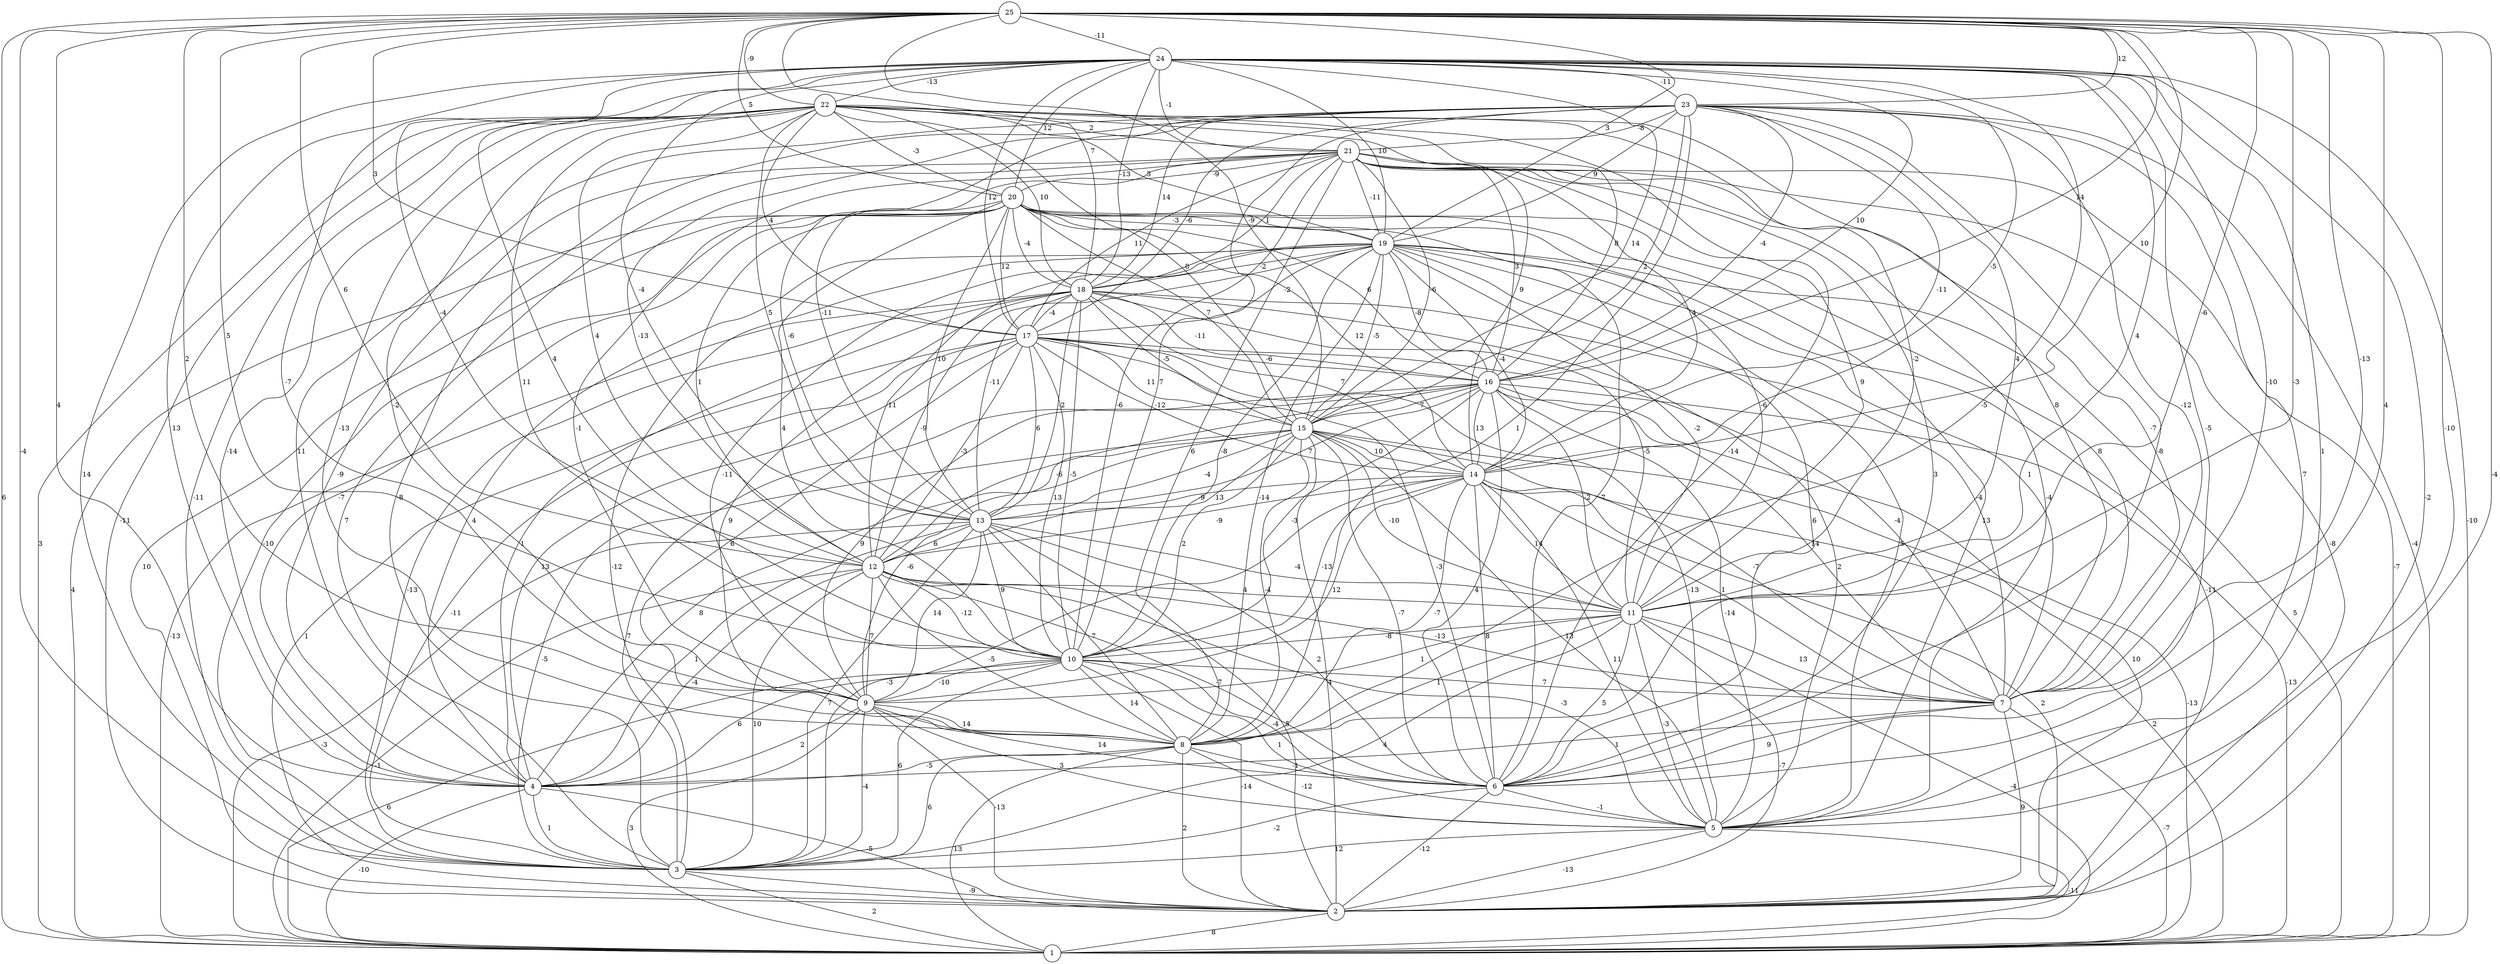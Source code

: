 graph { 
	 fontname="Helvetica,Arial,sans-serif" 
	 node [shape = circle]; 
	 25 -- 1 [label = "6"];
	 25 -- 2 [label = "-4"];
	 25 -- 3 [label = "-4"];
	 25 -- 4 [label = "4"];
	 25 -- 5 [label = "-10"];
	 25 -- 6 [label = "4"];
	 25 -- 7 [label = "-13"];
	 25 -- 8 [label = "-3"];
	 25 -- 9 [label = "2"];
	 25 -- 10 [label = "5"];
	 25 -- 11 [label = "-6"];
	 25 -- 12 [label = "6"];
	 25 -- 14 [label = "10"];
	 25 -- 15 [label = "-9"];
	 25 -- 16 [label = "14"];
	 25 -- 17 [label = "3"];
	 25 -- 18 [label = "7"];
	 25 -- 19 [label = "3"];
	 25 -- 20 [label = "5"];
	 25 -- 22 [label = "-9"];
	 25 -- 23 [label = "12"];
	 25 -- 24 [label = "-11"];
	 24 -- 1 [label = "-10"];
	 24 -- 2 [label = "-2"];
	 24 -- 3 [label = "14"];
	 24 -- 4 [label = "13"];
	 24 -- 5 [label = "1"];
	 24 -- 6 [label = "-5"];
	 24 -- 7 [label = "-10"];
	 24 -- 8 [label = "-5"];
	 24 -- 9 [label = "-7"];
	 24 -- 10 [label = "4"];
	 24 -- 11 [label = "4"];
	 24 -- 12 [label = "-4"];
	 24 -- 13 [label = "-4"];
	 24 -- 14 [label = "-5"];
	 24 -- 15 [label = "14"];
	 24 -- 16 [label = "10"];
	 24 -- 17 [label = "12"];
	 24 -- 18 [label = "-13"];
	 24 -- 19 [label = "10"];
	 24 -- 20 [label = "12"];
	 24 -- 21 [label = "-1"];
	 24 -- 22 [label = "-13"];
	 24 -- 23 [label = "-11"];
	 23 -- 1 [label = "-4"];
	 23 -- 3 [label = "-8"];
	 23 -- 4 [label = "11"];
	 23 -- 5 [label = "7"];
	 23 -- 6 [label = "-8"];
	 23 -- 7 [label = "-12"];
	 23 -- 8 [label = "1"];
	 23 -- 10 [label = "7"];
	 23 -- 11 [label = "4"];
	 23 -- 12 [label = "-13"];
	 23 -- 13 [label = "-11"];
	 23 -- 14 [label = "-11"];
	 23 -- 15 [label = "2"];
	 23 -- 16 [label = "-4"];
	 23 -- 17 [label = "-6"];
	 23 -- 18 [label = "14"];
	 23 -- 19 [label = "9"];
	 23 -- 21 [label = "-8"];
	 22 -- 1 [label = "3"];
	 22 -- 2 [label = "-11"];
	 22 -- 3 [label = "-11"];
	 22 -- 4 [label = "-14"];
	 22 -- 6 [label = "-14"];
	 22 -- 7 [label = "8"];
	 22 -- 8 [label = "-13"];
	 22 -- 9 [label = "-2"];
	 22 -- 10 [label = "11"];
	 22 -- 11 [label = "-2"];
	 22 -- 12 [label = "4"];
	 22 -- 13 [label = "5"];
	 22 -- 14 [label = "9"];
	 22 -- 15 [label = "8"];
	 22 -- 16 [label = "8"];
	 22 -- 17 [label = "4"];
	 22 -- 18 [label = "10"];
	 22 -- 19 [label = "5"];
	 22 -- 20 [label = "-3"];
	 22 -- 21 [label = "2"];
	 21 -- 1 [label = "-7"];
	 21 -- 2 [label = "-8"];
	 21 -- 3 [label = "7"];
	 21 -- 4 [label = "-9"];
	 21 -- 5 [label = "-4"];
	 21 -- 6 [label = "3"];
	 21 -- 7 [label = "-7"];
	 21 -- 8 [label = "6"];
	 21 -- 9 [label = "-1"];
	 21 -- 10 [label = "-6"];
	 21 -- 11 [label = "9"];
	 21 -- 13 [label = "-6"];
	 21 -- 14 [label = "4"];
	 21 -- 15 [label = "-6"];
	 21 -- 16 [label = "3"];
	 21 -- 17 [label = "11"];
	 21 -- 18 [label = "1"];
	 21 -- 19 [label = "-11"];
	 21 -- 20 [label = "-9"];
	 20 -- 1 [label = "4"];
	 20 -- 2 [label = "10"];
	 20 -- 3 [label = "-10"];
	 20 -- 4 [label = "-7"];
	 20 -- 5 [label = "13"];
	 20 -- 6 [label = "-7"];
	 20 -- 7 [label = "8"];
	 20 -- 10 [label = "4"];
	 20 -- 11 [label = "-6"];
	 20 -- 12 [label = "1"];
	 20 -- 13 [label = "10"];
	 20 -- 14 [label = "12"];
	 20 -- 15 [label = "7"];
	 20 -- 16 [label = "6"];
	 20 -- 17 [label = "12"];
	 20 -- 18 [label = "-4"];
	 20 -- 19 [label = "-3"];
	 19 -- 1 [label = "5"];
	 19 -- 2 [label = "-11"];
	 19 -- 3 [label = "-12"];
	 19 -- 4 [label = "4"];
	 19 -- 5 [label = "5"];
	 19 -- 6 [label = "6"];
	 19 -- 7 [label = "1"];
	 19 -- 8 [label = "-14"];
	 19 -- 9 [label = "-11"];
	 19 -- 10 [label = "-8"];
	 19 -- 11 [label = "-2"];
	 19 -- 12 [label = "11"];
	 19 -- 13 [label = "-11"];
	 19 -- 14 [label = "-4"];
	 19 -- 15 [label = "-5"];
	 19 -- 16 [label = "-8"];
	 19 -- 17 [label = "-2"];
	 19 -- 18 [label = "-2"];
	 18 -- 1 [label = "-13"];
	 18 -- 3 [label = "-13"];
	 18 -- 4 [label = "1"];
	 18 -- 5 [label = "2"];
	 18 -- 7 [label = "-4"];
	 18 -- 8 [label = "9"];
	 18 -- 10 [label = "-5"];
	 18 -- 11 [label = "-5"];
	 18 -- 12 [label = "-9"];
	 18 -- 13 [label = "-2"];
	 18 -- 14 [label = "7"];
	 18 -- 15 [label = "-5"];
	 18 -- 16 [label = "-11"];
	 18 -- 17 [label = "-4"];
	 17 -- 2 [label = "1"];
	 17 -- 3 [label = "-11"];
	 17 -- 4 [label = "13"];
	 17 -- 5 [label = "-13"];
	 17 -- 6 [label = "-3"];
	 17 -- 7 [label = "-4"];
	 17 -- 8 [label = "6"];
	 17 -- 10 [label = "13"];
	 17 -- 12 [label = "-3"];
	 17 -- 13 [label = "6"];
	 17 -- 14 [label = "-12"];
	 17 -- 15 [label = "11"];
	 17 -- 16 [label = "-6"];
	 16 -- 1 [label = "-13"];
	 16 -- 2 [label = "10"];
	 16 -- 3 [label = "7"];
	 16 -- 5 [label = "-14"];
	 16 -- 6 [label = "4"];
	 16 -- 7 [label = "14"];
	 16 -- 9 [label = "9"];
	 16 -- 10 [label = "-3"];
	 16 -- 11 [label = "-2"];
	 16 -- 12 [label = "-6"];
	 16 -- 13 [label = "7"];
	 16 -- 14 [label = "13"];
	 16 -- 15 [label = "7"];
	 15 -- 1 [label = "-13"];
	 15 -- 2 [label = "4"];
	 15 -- 3 [label = "-5"];
	 15 -- 4 [label = "8"];
	 15 -- 5 [label = "13"];
	 15 -- 6 [label = "-7"];
	 15 -- 7 [label = "-7"];
	 15 -- 8 [label = "-4"];
	 15 -- 9 [label = "-6"];
	 15 -- 10 [label = "2"];
	 15 -- 11 [label = "-10"];
	 15 -- 12 [label = "13"];
	 15 -- 13 [label = "-4"];
	 15 -- 14 [label = "10"];
	 14 -- 1 [label = "2"];
	 14 -- 2 [label = "2"];
	 14 -- 3 [label = "-3"];
	 14 -- 5 [label = "11"];
	 14 -- 6 [label = "8"];
	 14 -- 7 [label = "1"];
	 14 -- 8 [label = "-7"];
	 14 -- 9 [label = "12"];
	 14 -- 10 [label = "-13"];
	 14 -- 11 [label = "14"];
	 14 -- 12 [label = "-9"];
	 14 -- 13 [label = "-9"];
	 13 -- 1 [label = "-3"];
	 13 -- 2 [label = "5"];
	 13 -- 3 [label = "7"];
	 13 -- 4 [label = "1"];
	 13 -- 6 [label = "2"];
	 13 -- 8 [label = "7"];
	 13 -- 9 [label = "14"];
	 13 -- 10 [label = "9"];
	 13 -- 11 [label = "-4"];
	 13 -- 12 [label = "6"];
	 12 -- 1 [label = "-1"];
	 12 -- 3 [label = "10"];
	 12 -- 4 [label = "-4"];
	 12 -- 5 [label = "-3"];
	 12 -- 6 [label = "-7"];
	 12 -- 7 [label = "-13"];
	 12 -- 8 [label = "-5"];
	 12 -- 9 [label = "7"];
	 12 -- 10 [label = "-12"];
	 12 -- 11 [label = "4"];
	 11 -- 1 [label = "-4"];
	 11 -- 2 [label = "-7"];
	 11 -- 3 [label = "4"];
	 11 -- 5 [label = "-3"];
	 11 -- 6 [label = "5"];
	 11 -- 7 [label = "13"];
	 11 -- 8 [label = "1"];
	 11 -- 9 [label = "1"];
	 11 -- 10 [label = "-8"];
	 10 -- 1 [label = "6"];
	 10 -- 2 [label = "-14"];
	 10 -- 3 [label = "6"];
	 10 -- 4 [label = "6"];
	 10 -- 5 [label = "1"];
	 10 -- 6 [label = "-4"];
	 10 -- 7 [label = "7"];
	 10 -- 8 [label = "14"];
	 10 -- 9 [label = "-10"];
	 9 -- 1 [label = "3"];
	 9 -- 2 [label = "-13"];
	 9 -- 3 [label = "-4"];
	 9 -- 4 [label = "2"];
	 9 -- 5 [label = "3"];
	 9 -- 6 [label = "14"];
	 9 -- 8 [label = "14"];
	 8 -- 1 [label = "13"];
	 8 -- 2 [label = "2"];
	 8 -- 3 [label = "6"];
	 8 -- 4 [label = "-5"];
	 8 -- 5 [label = "-12"];
	 8 -- 6 [label = "-1"];
	 7 -- 1 [label = "-7"];
	 7 -- 2 [label = "9"];
	 7 -- 4 [label = "1"];
	 7 -- 6 [label = "9"];
	 6 -- 2 [label = "-12"];
	 6 -- 3 [label = "-2"];
	 6 -- 5 [label = "-1"];
	 5 -- 1 [label = "-11"];
	 5 -- 2 [label = "-13"];
	 5 -- 3 [label = "12"];
	 4 -- 1 [label = "-10"];
	 4 -- 2 [label = "-5"];
	 4 -- 3 [label = "1"];
	 3 -- 1 [label = "2"];
	 3 -- 2 [label = "-9"];
	 2 -- 1 [label = "8"];
	 1;
	 2;
	 3;
	 4;
	 5;
	 6;
	 7;
	 8;
	 9;
	 10;
	 11;
	 12;
	 13;
	 14;
	 15;
	 16;
	 17;
	 18;
	 19;
	 20;
	 21;
	 22;
	 23;
	 24;
	 25;
}

